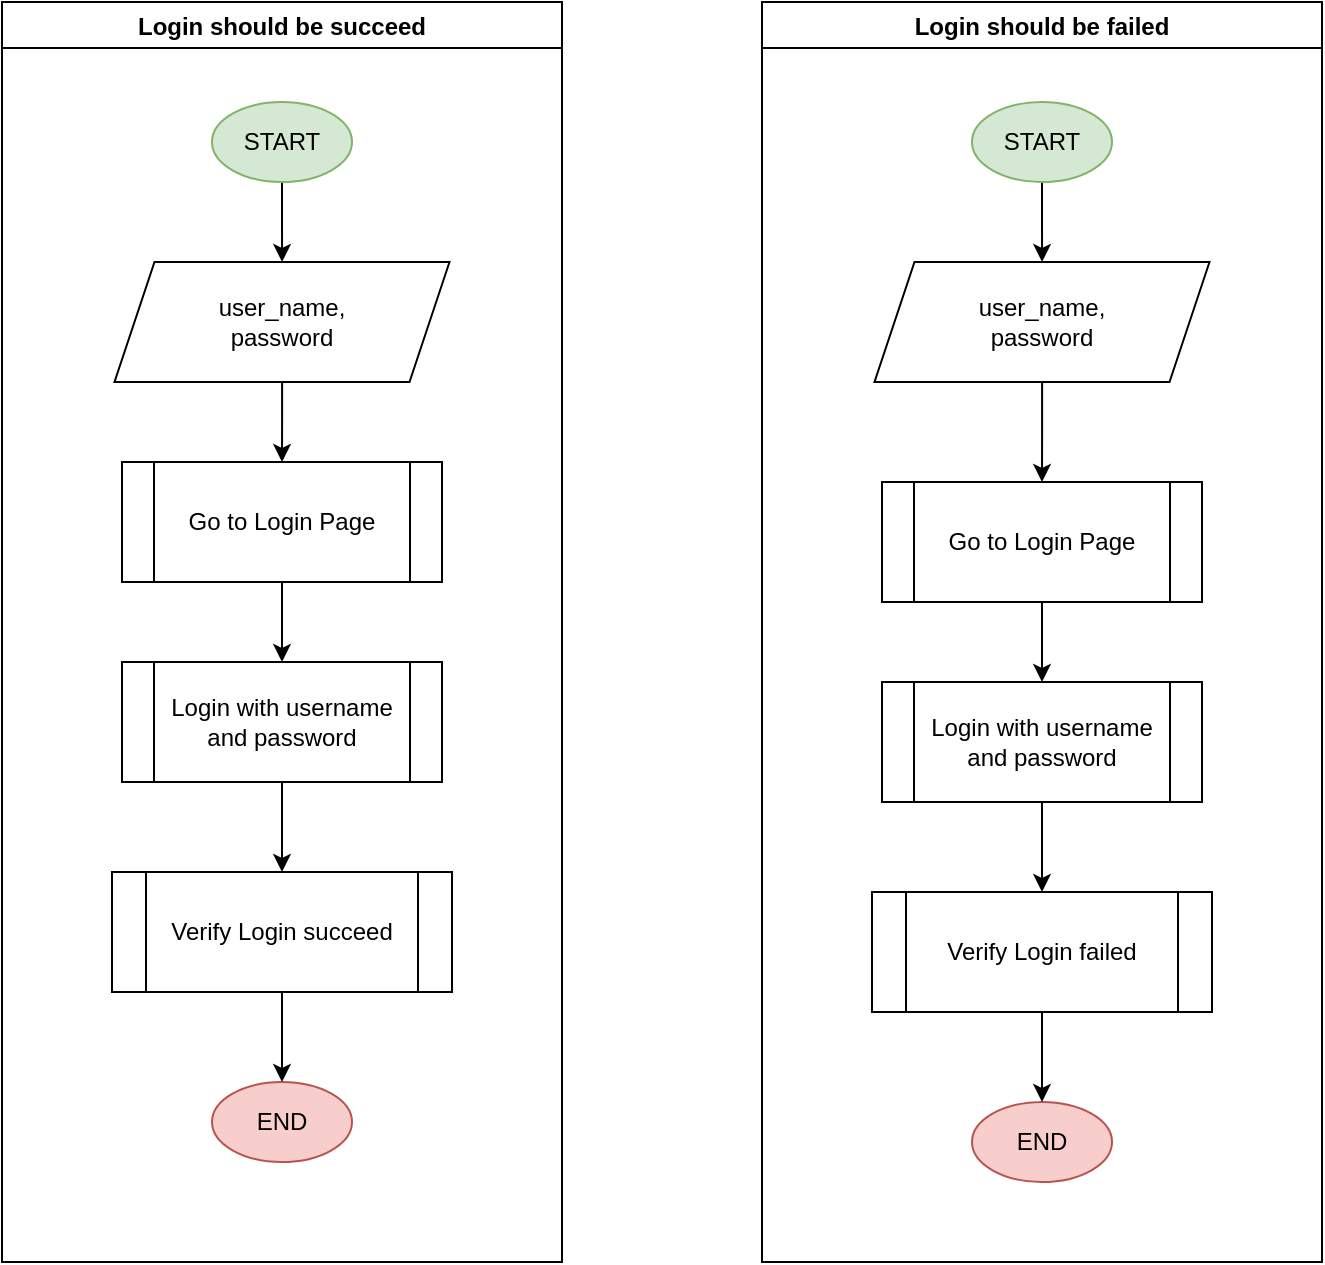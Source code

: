<mxfile version="26.2.2" pages="4">
  <diagram id="C5RBs43oDa-KdzZeNtuy" name="TestLoginPage">
    <mxGraphModel dx="1428" dy="849" grid="1" gridSize="10" guides="1" tooltips="1" connect="1" arrows="1" fold="1" page="1" pageScale="1" pageWidth="827" pageHeight="1169" math="0" shadow="0">
      <root>
        <mxCell id="WIyWlLk6GJQsqaUBKTNV-0" />
        <mxCell id="WIyWlLk6GJQsqaUBKTNV-1" parent="WIyWlLk6GJQsqaUBKTNV-0" />
        <mxCell id="paT-s-Kvc2CBg6IOh5Yx-11" value="Login should be succeed" style="swimlane;" parent="WIyWlLk6GJQsqaUBKTNV-1" vertex="1">
          <mxGeometry x="90" y="150" width="280" height="630" as="geometry">
            <mxRectangle x="90" y="150" width="170" height="30" as="alternateBounds" />
          </mxGeometry>
        </mxCell>
        <mxCell id="Frj14foUB9neqm6k1ZQt-31" style="edgeStyle=orthogonalEdgeStyle;rounded=0;orthogonalLoop=1;jettySize=auto;html=1;exitX=0.5;exitY=1;exitDx=0;exitDy=0;" parent="paT-s-Kvc2CBg6IOh5Yx-11" source="Frj14foUB9neqm6k1ZQt-32" target="Frj14foUB9neqm6k1ZQt-36" edge="1">
          <mxGeometry relative="1" as="geometry" />
        </mxCell>
        <mxCell id="Frj14foUB9neqm6k1ZQt-32" value="START" style="ellipse;whiteSpace=wrap;html=1;spacingLeft=20;spacingBottom=20;spacingTop=20;spacingRight=20;flipV=1;flipH=1;fillColor=#d5e8d4;strokeColor=#82b366;" parent="paT-s-Kvc2CBg6IOh5Yx-11" vertex="1">
          <mxGeometry x="105" y="50" width="70" height="40" as="geometry" />
        </mxCell>
        <mxCell id="v_-yZ1L2A0_ZzSyFJWV6-4" value="" style="edgeStyle=orthogonalEdgeStyle;rounded=0;orthogonalLoop=1;jettySize=auto;html=1;" edge="1" parent="paT-s-Kvc2CBg6IOh5Yx-11" source="Frj14foUB9neqm6k1ZQt-36" target="v_-yZ1L2A0_ZzSyFJWV6-0">
          <mxGeometry relative="1" as="geometry" />
        </mxCell>
        <mxCell id="Frj14foUB9neqm6k1ZQt-36" value="user_name,&lt;div&gt;password&lt;/div&gt;" style="shape=parallelogram;perimeter=parallelogramPerimeter;whiteSpace=wrap;html=1;fixedSize=1;spacingLeft=20;spacingBottom=20;spacingTop=20;spacingRight=20;flipV=1;flipH=1;align=center;" parent="paT-s-Kvc2CBg6IOh5Yx-11" vertex="1">
          <mxGeometry x="56.25" y="130" width="167.5" height="60" as="geometry" />
        </mxCell>
        <mxCell id="Frj14foUB9neqm6k1ZQt-63" value="END" style="ellipse;whiteSpace=wrap;html=1;flipV=1;flipH=1;fillColor=#f8cecc;strokeColor=#b85450;" parent="paT-s-Kvc2CBg6IOh5Yx-11" vertex="1">
          <mxGeometry x="105" y="540" width="70" height="40" as="geometry" />
        </mxCell>
        <mxCell id="v_-yZ1L2A0_ZzSyFJWV6-3" value="" style="edgeStyle=orthogonalEdgeStyle;rounded=0;orthogonalLoop=1;jettySize=auto;html=1;" edge="1" parent="paT-s-Kvc2CBg6IOh5Yx-11" source="v_-yZ1L2A0_ZzSyFJWV6-0" target="v_-yZ1L2A0_ZzSyFJWV6-2">
          <mxGeometry relative="1" as="geometry" />
        </mxCell>
        <UserObject label="Go to Login Page" link="data:page/id,Z0h061LB_hLeDKxROAD5" id="v_-yZ1L2A0_ZzSyFJWV6-0">
          <mxCell style="shape=process;whiteSpace=wrap;html=1;backgroundOutline=1;" vertex="1" parent="paT-s-Kvc2CBg6IOh5Yx-11">
            <mxGeometry x="60" y="230" width="160" height="60" as="geometry" />
          </mxCell>
        </UserObject>
        <mxCell id="v_-yZ1L2A0_ZzSyFJWV6-6" value="" style="edgeStyle=orthogonalEdgeStyle;rounded=0;orthogonalLoop=1;jettySize=auto;html=1;" edge="1" parent="paT-s-Kvc2CBg6IOh5Yx-11" source="v_-yZ1L2A0_ZzSyFJWV6-2" target="v_-yZ1L2A0_ZzSyFJWV6-5">
          <mxGeometry relative="1" as="geometry" />
        </mxCell>
        <UserObject label="Login with user&lt;span style=&quot;color: light-dark(rgb(0, 0, 0), rgb(255, 255, 255)); background-color: transparent;&quot;&gt;name and password&lt;/span&gt;" link="data:page/id,gPqx158SUv1ECmW5isJn" id="v_-yZ1L2A0_ZzSyFJWV6-2">
          <mxCell style="shape=process;whiteSpace=wrap;html=1;backgroundOutline=1;" vertex="1" parent="paT-s-Kvc2CBg6IOh5Yx-11">
            <mxGeometry x="60" y="330" width="160" height="60" as="geometry" />
          </mxCell>
        </UserObject>
        <mxCell id="v_-yZ1L2A0_ZzSyFJWV6-7" value="" style="edgeStyle=orthogonalEdgeStyle;rounded=0;orthogonalLoop=1;jettySize=auto;html=1;" edge="1" parent="paT-s-Kvc2CBg6IOh5Yx-11" source="v_-yZ1L2A0_ZzSyFJWV6-5" target="Frj14foUB9neqm6k1ZQt-63">
          <mxGeometry relative="1" as="geometry" />
        </mxCell>
        <UserObject label="Verify Login succeed" link="data:page/id,0W-6pF-hCqdIpUHCNjrb" id="v_-yZ1L2A0_ZzSyFJWV6-5">
          <mxCell style="shape=process;whiteSpace=wrap;html=1;backgroundOutline=1;" vertex="1" parent="paT-s-Kvc2CBg6IOh5Yx-11">
            <mxGeometry x="55" y="435" width="170" height="60" as="geometry" />
          </mxCell>
        </UserObject>
        <mxCell id="paT-s-Kvc2CBg6IOh5Yx-12" value="Login should be failed" style="swimlane;" parent="WIyWlLk6GJQsqaUBKTNV-1" vertex="1">
          <mxGeometry x="470" y="150" width="280" height="630" as="geometry" />
        </mxCell>
        <mxCell id="paT-s-Kvc2CBg6IOh5Yx-13" style="edgeStyle=orthogonalEdgeStyle;rounded=0;orthogonalLoop=1;jettySize=auto;html=1;exitX=0.5;exitY=1;exitDx=0;exitDy=0;" parent="paT-s-Kvc2CBg6IOh5Yx-12" source="paT-s-Kvc2CBg6IOh5Yx-14" target="paT-s-Kvc2CBg6IOh5Yx-17" edge="1">
          <mxGeometry relative="1" as="geometry" />
        </mxCell>
        <mxCell id="paT-s-Kvc2CBg6IOh5Yx-14" value="START" style="ellipse;whiteSpace=wrap;html=1;spacingLeft=20;spacingBottom=20;spacingTop=20;spacingRight=20;flipV=1;flipH=1;fillColor=#d5e8d4;strokeColor=#82b366;" parent="paT-s-Kvc2CBg6IOh5Yx-12" vertex="1">
          <mxGeometry x="105" y="50" width="70" height="40" as="geometry" />
        </mxCell>
        <mxCell id="v_-yZ1L2A0_ZzSyFJWV6-15" value="" style="edgeStyle=orthogonalEdgeStyle;rounded=0;orthogonalLoop=1;jettySize=auto;html=1;" edge="1" parent="paT-s-Kvc2CBg6IOh5Yx-12" source="paT-s-Kvc2CBg6IOh5Yx-17" target="v_-yZ1L2A0_ZzSyFJWV6-10">
          <mxGeometry relative="1" as="geometry" />
        </mxCell>
        <mxCell id="paT-s-Kvc2CBg6IOh5Yx-17" value="user_name,&lt;div&gt;password&lt;/div&gt;" style="shape=parallelogram;perimeter=parallelogramPerimeter;whiteSpace=wrap;html=1;fixedSize=1;spacingLeft=20;spacingBottom=20;spacingTop=20;spacingRight=20;flipV=1;flipH=1;align=center;" parent="paT-s-Kvc2CBg6IOh5Yx-12" vertex="1">
          <mxGeometry x="56.25" y="130" width="167.5" height="60" as="geometry" />
        </mxCell>
        <mxCell id="v_-yZ1L2A0_ZzSyFJWV6-8" value="END" style="ellipse;whiteSpace=wrap;html=1;flipV=1;flipH=1;fillColor=#f8cecc;strokeColor=#b85450;" vertex="1" parent="paT-s-Kvc2CBg6IOh5Yx-12">
          <mxGeometry x="105" y="550" width="70" height="40" as="geometry" />
        </mxCell>
        <mxCell id="v_-yZ1L2A0_ZzSyFJWV6-9" value="" style="edgeStyle=orthogonalEdgeStyle;rounded=0;orthogonalLoop=1;jettySize=auto;html=1;" edge="1" parent="paT-s-Kvc2CBg6IOh5Yx-12" source="v_-yZ1L2A0_ZzSyFJWV6-10" target="v_-yZ1L2A0_ZzSyFJWV6-12">
          <mxGeometry relative="1" as="geometry" />
        </mxCell>
        <UserObject label="Go to Login Page" link="data:page/id,Z0h061LB_hLeDKxROAD5" id="v_-yZ1L2A0_ZzSyFJWV6-10">
          <mxCell style="shape=process;whiteSpace=wrap;html=1;backgroundOutline=1;" vertex="1" parent="paT-s-Kvc2CBg6IOh5Yx-12">
            <mxGeometry x="60" y="240" width="160" height="60" as="geometry" />
          </mxCell>
        </UserObject>
        <mxCell id="v_-yZ1L2A0_ZzSyFJWV6-11" value="" style="edgeStyle=orthogonalEdgeStyle;rounded=0;orthogonalLoop=1;jettySize=auto;html=1;" edge="1" parent="paT-s-Kvc2CBg6IOh5Yx-12" source="v_-yZ1L2A0_ZzSyFJWV6-12" target="v_-yZ1L2A0_ZzSyFJWV6-14">
          <mxGeometry relative="1" as="geometry" />
        </mxCell>
        <UserObject label="Login with user&lt;span style=&quot;color: light-dark(rgb(0, 0, 0), rgb(255, 255, 255)); background-color: transparent;&quot;&gt;name and password&lt;/span&gt;" link="data:page/id,gPqx158SUv1ECmW5isJn" id="v_-yZ1L2A0_ZzSyFJWV6-12">
          <mxCell style="shape=process;whiteSpace=wrap;html=1;backgroundOutline=1;" vertex="1" parent="paT-s-Kvc2CBg6IOh5Yx-12">
            <mxGeometry x="60" y="340" width="160" height="60" as="geometry" />
          </mxCell>
        </UserObject>
        <mxCell id="v_-yZ1L2A0_ZzSyFJWV6-13" value="" style="edgeStyle=orthogonalEdgeStyle;rounded=0;orthogonalLoop=1;jettySize=auto;html=1;" edge="1" parent="paT-s-Kvc2CBg6IOh5Yx-12" source="v_-yZ1L2A0_ZzSyFJWV6-14" target="v_-yZ1L2A0_ZzSyFJWV6-8">
          <mxGeometry relative="1" as="geometry" />
        </mxCell>
        <UserObject label="Verify Login failed" link="data:page/id,0W-6pF-hCqdIpUHCNjrb" id="v_-yZ1L2A0_ZzSyFJWV6-14">
          <mxCell style="shape=process;whiteSpace=wrap;html=1;backgroundOutline=1;" vertex="1" parent="paT-s-Kvc2CBg6IOh5Yx-12">
            <mxGeometry x="55" y="445" width="170" height="60" as="geometry" />
          </mxCell>
        </UserObject>
      </root>
    </mxGraphModel>
  </diagram>
  <diagram id="Z0h061LB_hLeDKxROAD5" name="Go to Login Page">
    <mxGraphModel dx="242" dy="-267" grid="1" gridSize="10" guides="1" tooltips="1" connect="1" arrows="1" fold="1" page="1" pageScale="1" pageWidth="850" pageHeight="1100" math="0" shadow="0">
      <root>
        <mxCell id="0" />
        <mxCell id="1" parent="0" />
        <mxCell id="V9n42PO4xYY06qKeQcwx-1" value="Go to Login Page" style="swimlane;whiteSpace=wrap;html=1;" parent="1" vertex="1">
          <mxGeometry x="1070" y="1190" width="200" height="390" as="geometry">
            <mxRectangle x="1070" y="1190" width="130" height="30" as="alternateBounds" />
          </mxGeometry>
        </mxCell>
        <mxCell id="KfCLA6_-aQ_eurAZQuuZ-3" value="" style="edgeStyle=orthogonalEdgeStyle;rounded=0;orthogonalLoop=1;jettySize=auto;html=1;entryX=0.5;entryY=0;entryDx=0;entryDy=0;" parent="V9n42PO4xYY06qKeQcwx-1" source="KfCLA6_-aQ_eurAZQuuZ-4" target="KfCLA6_-aQ_eurAZQuuZ-6" edge="1">
          <mxGeometry relative="1" as="geometry">
            <mxPoint x="99.35" y="90" as="targetPoint" />
          </mxGeometry>
        </mxCell>
        <mxCell id="KfCLA6_-aQ_eurAZQuuZ-4" value="" style="ellipse;whiteSpace=wrap;html=1;aspect=fixed;fillColor=#d5e8d4;strokeColor=#82b366;" parent="V9n42PO4xYY06qKeQcwx-1" vertex="1">
          <mxGeometry x="90" y="40" width="20" height="20" as="geometry" />
        </mxCell>
        <mxCell id="KfCLA6_-aQ_eurAZQuuZ-5" value="" style="ellipse;whiteSpace=wrap;html=1;aspect=fixed;fillColor=#f8cecc;strokeColor=#b85450;" parent="V9n42PO4xYY06qKeQcwx-1" vertex="1">
          <mxGeometry x="90" y="350" width="20" height="20" as="geometry" />
        </mxCell>
        <mxCell id="KfCLA6_-aQ_eurAZQuuZ-6" value="Open Browser" style="rounded=0;whiteSpace=wrap;html=1;" parent="V9n42PO4xYY06qKeQcwx-1" vertex="1">
          <mxGeometry x="50" y="90" width="100" height="30" as="geometry" />
        </mxCell>
        <mxCell id="KfCLA6_-aQ_eurAZQuuZ-11" value="" style="edgeStyle=orthogonalEdgeStyle;rounded=0;orthogonalLoop=1;jettySize=auto;html=1;entryX=0.5;entryY=0;entryDx=0;entryDy=0;" parent="V9n42PO4xYY06qKeQcwx-1" target="KfCLA6_-aQ_eurAZQuuZ-12" edge="1">
          <mxGeometry relative="1" as="geometry">
            <mxPoint x="99.35" y="150" as="targetPoint" />
            <mxPoint x="100" y="120" as="sourcePoint" />
          </mxGeometry>
        </mxCell>
        <mxCell id="KfCLA6_-aQ_eurAZQuuZ-12" value="Click Menu button" style="rounded=0;whiteSpace=wrap;html=1;" parent="V9n42PO4xYY06qKeQcwx-1" vertex="1">
          <mxGeometry x="30" y="150" width="140" height="30" as="geometry" />
        </mxCell>
        <mxCell id="KfCLA6_-aQ_eurAZQuuZ-13" value="" style="edgeStyle=orthogonalEdgeStyle;rounded=0;orthogonalLoop=1;jettySize=auto;html=1;entryX=0.5;entryY=0;entryDx=0;entryDy=0;exitX=0.5;exitY=1;exitDx=0;exitDy=0;" parent="V9n42PO4xYY06qKeQcwx-1" source="KfCLA6_-aQ_eurAZQuuZ-12" target="KfCLA6_-aQ_eurAZQuuZ-14" edge="1">
          <mxGeometry relative="1" as="geometry">
            <mxPoint x="99.35" y="210" as="targetPoint" />
            <mxPoint x="100" y="180" as="sourcePoint" />
          </mxGeometry>
        </mxCell>
        <mxCell id="KfCLA6_-aQ_eurAZQuuZ-14" value="Select Login" style="rounded=0;whiteSpace=wrap;html=1;" parent="V9n42PO4xYY06qKeQcwx-1" vertex="1">
          <mxGeometry x="35" y="210" width="130" height="30" as="geometry" />
        </mxCell>
        <mxCell id="KfCLA6_-aQ_eurAZQuuZ-15" value="Wait until Login button is visible" style="rounded=0;whiteSpace=wrap;html=1;" parent="V9n42PO4xYY06qKeQcwx-1" vertex="1">
          <mxGeometry x="40" y="270" width="120" height="50" as="geometry" />
        </mxCell>
        <mxCell id="KfCLA6_-aQ_eurAZQuuZ-16" value="" style="endArrow=classic;html=1;rounded=0;exitX=0.5;exitY=1;exitDx=0;exitDy=0;entryX=0.5;entryY=0;entryDx=0;entryDy=0;" parent="V9n42PO4xYY06qKeQcwx-1" source="KfCLA6_-aQ_eurAZQuuZ-14" target="KfCLA6_-aQ_eurAZQuuZ-15" edge="1">
          <mxGeometry width="50" height="50" relative="1" as="geometry">
            <mxPoint x="90" y="190" as="sourcePoint" />
            <mxPoint x="140" y="140" as="targetPoint" />
          </mxGeometry>
        </mxCell>
        <mxCell id="KfCLA6_-aQ_eurAZQuuZ-17" value="" style="endArrow=classic;html=1;rounded=0;exitX=0.5;exitY=1;exitDx=0;exitDy=0;entryX=0.5;entryY=0;entryDx=0;entryDy=0;" parent="V9n42PO4xYY06qKeQcwx-1" source="KfCLA6_-aQ_eurAZQuuZ-15" target="KfCLA6_-aQ_eurAZQuuZ-5" edge="1">
          <mxGeometry width="50" height="50" relative="1" as="geometry">
            <mxPoint x="90" y="280" as="sourcePoint" />
            <mxPoint x="140" y="230" as="targetPoint" />
          </mxGeometry>
        </mxCell>
      </root>
    </mxGraphModel>
  </diagram>
  <diagram id="gPqx158SUv1ECmW5isJn" name="Login with username and password">
    <mxGraphModel dx="242" dy="-267" grid="1" gridSize="10" guides="1" tooltips="1" connect="1" arrows="1" fold="1" page="1" pageScale="1" pageWidth="850" pageHeight="1100" math="0" shadow="0">
      <root>
        <mxCell id="0" />
        <mxCell id="1" parent="0" />
        <mxCell id="2gsbOL-kBDYE0-4mq7OZ-1" value="Login with username and password" style="swimlane;whiteSpace=wrap;html=1;" parent="1" vertex="1">
          <mxGeometry x="1090" y="1290" width="320" height="430" as="geometry" />
        </mxCell>
        <mxCell id="vcSp1jtxIuiEpWpkRUQz-2" value="" style="ellipse;whiteSpace=wrap;html=1;aspect=fixed;fillColor=#d5e8d4;strokeColor=#82b366;" parent="2gsbOL-kBDYE0-4mq7OZ-1" vertex="1">
          <mxGeometry x="150" y="50" width="20" height="20" as="geometry" />
        </mxCell>
        <mxCell id="vcSp1jtxIuiEpWpkRUQz-3" value="" style="ellipse;whiteSpace=wrap;html=1;aspect=fixed;fillColor=#f8cecc;strokeColor=#b85450;" parent="2gsbOL-kBDYE0-4mq7OZ-1" vertex="1">
          <mxGeometry x="150" y="390" width="20" height="20" as="geometry" />
        </mxCell>
        <mxCell id="vcSp1jtxIuiEpWpkRUQz-5" value="" style="edgeStyle=orthogonalEdgeStyle;rounded=0;orthogonalLoop=1;jettySize=auto;html=1;entryX=0.5;entryY=0;entryDx=0;entryDy=0;exitX=0.5;exitY=1;exitDx=0;exitDy=0;" parent="2gsbOL-kBDYE0-4mq7OZ-1" source="rJ52mBEN8Hwh9v3Ewh2b-1" target="vcSp1jtxIuiEpWpkRUQz-6" edge="1">
          <mxGeometry relative="1" as="geometry">
            <mxPoint x="159.35" y="200" as="targetPoint" />
            <mxPoint x="160" y="170" as="sourcePoint" />
          </mxGeometry>
        </mxCell>
        <mxCell id="vcSp1jtxIuiEpWpkRUQz-6" value="Input username into Username text box" style="rounded=0;whiteSpace=wrap;html=1;" parent="2gsbOL-kBDYE0-4mq7OZ-1" vertex="1">
          <mxGeometry x="90" y="180" width="140" height="40" as="geometry" />
        </mxCell>
        <mxCell id="vcSp1jtxIuiEpWpkRUQz-7" value="" style="edgeStyle=orthogonalEdgeStyle;rounded=0;orthogonalLoop=1;jettySize=auto;html=1;entryX=0.5;entryY=0;entryDx=0;entryDy=0;exitX=0.5;exitY=1;exitDx=0;exitDy=0;" parent="2gsbOL-kBDYE0-4mq7OZ-1" source="vcSp1jtxIuiEpWpkRUQz-6" target="vcSp1jtxIuiEpWpkRUQz-8" edge="1">
          <mxGeometry relative="1" as="geometry">
            <mxPoint x="159.35" y="260" as="targetPoint" />
            <mxPoint x="160" y="230" as="sourcePoint" />
          </mxGeometry>
        </mxCell>
        <mxCell id="vcSp1jtxIuiEpWpkRUQz-8" value="Input password into Password text box" style="rounded=0;whiteSpace=wrap;html=1;" parent="2gsbOL-kBDYE0-4mq7OZ-1" vertex="1">
          <mxGeometry x="95" y="250" width="130" height="40" as="geometry" />
        </mxCell>
        <mxCell id="vcSp1jtxIuiEpWpkRUQz-9" value="Click Login button" style="rounded=0;whiteSpace=wrap;html=1;" parent="2gsbOL-kBDYE0-4mq7OZ-1" vertex="1">
          <mxGeometry x="100" y="320" width="120" height="40" as="geometry" />
        </mxCell>
        <mxCell id="vcSp1jtxIuiEpWpkRUQz-10" value="" style="endArrow=classic;html=1;rounded=0;exitX=0.5;exitY=1;exitDx=0;exitDy=0;entryX=0.5;entryY=0;entryDx=0;entryDy=0;" parent="2gsbOL-kBDYE0-4mq7OZ-1" source="vcSp1jtxIuiEpWpkRUQz-8" target="vcSp1jtxIuiEpWpkRUQz-9" edge="1">
          <mxGeometry width="50" height="50" relative="1" as="geometry">
            <mxPoint x="150" y="240" as="sourcePoint" />
            <mxPoint x="200" y="190" as="targetPoint" />
          </mxGeometry>
        </mxCell>
        <mxCell id="vcSp1jtxIuiEpWpkRUQz-11" value="" style="endArrow=classic;html=1;rounded=0;exitX=0.5;exitY=1;exitDx=0;exitDy=0;entryX=0.5;entryY=0;entryDx=0;entryDy=0;" parent="2gsbOL-kBDYE0-4mq7OZ-1" source="vcSp1jtxIuiEpWpkRUQz-9" target="vcSp1jtxIuiEpWpkRUQz-3" edge="1">
          <mxGeometry width="50" height="50" relative="1" as="geometry">
            <mxPoint x="150" y="330" as="sourcePoint" />
            <mxPoint x="200" y="280" as="targetPoint" />
          </mxGeometry>
        </mxCell>
        <mxCell id="rJ52mBEN8Hwh9v3Ewh2b-1" value="username,&lt;div&gt;password&lt;/div&gt;" style="shape=parallelogram;perimeter=parallelogramPerimeter;whiteSpace=wrap;html=1;fixedSize=1;" parent="2gsbOL-kBDYE0-4mq7OZ-1" vertex="1">
          <mxGeometry x="100" y="100" width="120" height="50" as="geometry" />
        </mxCell>
        <mxCell id="rJ52mBEN8Hwh9v3Ewh2b-2" value="" style="endArrow=classic;html=1;rounded=0;entryX=0.5;entryY=0;entryDx=0;entryDy=0;exitX=0.5;exitY=1;exitDx=0;exitDy=0;" parent="2gsbOL-kBDYE0-4mq7OZ-1" source="vcSp1jtxIuiEpWpkRUQz-2" target="rJ52mBEN8Hwh9v3Ewh2b-1" edge="1">
          <mxGeometry width="50" height="50" relative="1" as="geometry">
            <mxPoint x="160" y="110" as="sourcePoint" />
            <mxPoint x="290" y="150" as="targetPoint" />
          </mxGeometry>
        </mxCell>
      </root>
    </mxGraphModel>
  </diagram>
  <diagram id="0W-6pF-hCqdIpUHCNjrb" name="Verify Login status">
    <mxGraphModel dx="2040" dy="1213" grid="1" gridSize="10" guides="1" tooltips="1" connect="1" arrows="1" fold="1" page="1" pageScale="1" pageWidth="850" pageHeight="1100" math="0" shadow="0">
      <root>
        <mxCell id="0" />
        <mxCell id="1" parent="0" />
        <mxCell id="8IyKhfpXoTUIdmWGL0_H-13" value="Verify Login Failed" style="swimlane;" parent="1" vertex="1">
          <mxGeometry x="90" y="160" width="380" height="380" as="geometry" />
        </mxCell>
        <mxCell id="H1Md6yJJW_feViawJ0uq-8" value="" style="edgeStyle=orthogonalEdgeStyle;rounded=0;orthogonalLoop=1;jettySize=auto;html=1;" parent="8IyKhfpXoTUIdmWGL0_H-13" source="H1Md6yJJW_feViawJ0uq-2" target="H1Md6yJJW_feViawJ0uq-7" edge="1">
          <mxGeometry relative="1" as="geometry" />
        </mxCell>
        <mxCell id="H1Md6yJJW_feViawJ0uq-2" value="" style="ellipse;whiteSpace=wrap;html=1;aspect=fixed;fillColor=#d5e8d4;strokeColor=#82b366;" parent="8IyKhfpXoTUIdmWGL0_H-13" vertex="1">
          <mxGeometry x="85" y="60" width="20" height="20" as="geometry" />
        </mxCell>
        <mxCell id="H1Md6yJJW_feViawJ0uq-3" value="" style="ellipse;whiteSpace=wrap;html=1;aspect=fixed;fillColor=#f8cecc;strokeColor=#b85450;" parent="8IyKhfpXoTUIdmWGL0_H-13" vertex="1">
          <mxGeometry x="85" y="340" width="20" height="20" as="geometry" />
        </mxCell>
        <mxCell id="9Jay4-Tm20dS4LZMPdM5-7" value="" style="edgeStyle=orthogonalEdgeStyle;rounded=0;orthogonalLoop=1;jettySize=auto;html=1;" parent="8IyKhfpXoTUIdmWGL0_H-13" source="H1Md6yJJW_feViawJ0uq-7" target="9Jay4-Tm20dS4LZMPdM5-6" edge="1">
          <mxGeometry relative="1" as="geometry" />
        </mxCell>
        <mxCell id="9Jay4-Tm20dS4LZMPdM5-12" value="Yes" style="edgeLabel;html=1;align=center;verticalAlign=middle;resizable=0;points=[];" parent="9Jay4-Tm20dS4LZMPdM5-7" vertex="1" connectable="0">
          <mxGeometry x="-0.133" relative="1" as="geometry">
            <mxPoint as="offset" />
          </mxGeometry>
        </mxCell>
        <mxCell id="9Jay4-Tm20dS4LZMPdM5-9" value="" style="edgeStyle=orthogonalEdgeStyle;rounded=0;orthogonalLoop=1;jettySize=auto;html=1;" parent="8IyKhfpXoTUIdmWGL0_H-13" source="H1Md6yJJW_feViawJ0uq-7" target="9Jay4-Tm20dS4LZMPdM5-8" edge="1">
          <mxGeometry relative="1" as="geometry" />
        </mxCell>
        <mxCell id="9Jay4-Tm20dS4LZMPdM5-13" value="No" style="edgeLabel;html=1;align=center;verticalAlign=middle;resizable=0;points=[];" parent="9Jay4-Tm20dS4LZMPdM5-9" vertex="1" connectable="0">
          <mxGeometry x="-0.106" y="-1" relative="1" as="geometry">
            <mxPoint as="offset" />
          </mxGeometry>
        </mxCell>
        <mxCell id="H1Md6yJJW_feViawJ0uq-7" value="Login failed&amp;nbsp;&lt;div&gt;message is visible&lt;/div&gt;" style="shape=parallelogram;perimeter=parallelogramPerimeter;whiteSpace=wrap;html=1;fixedSize=1;" parent="8IyKhfpXoTUIdmWGL0_H-13" vertex="1">
          <mxGeometry x="20" y="130" width="150" height="50" as="geometry" />
        </mxCell>
        <mxCell id="9Jay4-Tm20dS4LZMPdM5-6" value="TC Passed" style="whiteSpace=wrap;html=1;" parent="8IyKhfpXoTUIdmWGL0_H-13" vertex="1">
          <mxGeometry x="35" y="250" width="120" height="40" as="geometry" />
        </mxCell>
        <mxCell id="9Jay4-Tm20dS4LZMPdM5-8" value="TC Failed" style="whiteSpace=wrap;html=1;" parent="8IyKhfpXoTUIdmWGL0_H-13" vertex="1">
          <mxGeometry x="240" y="125" width="120" height="60" as="geometry" />
        </mxCell>
        <mxCell id="9Jay4-Tm20dS4LZMPdM5-10" value="" style="endArrow=classic;html=1;rounded=0;exitX=0.5;exitY=1;exitDx=0;exitDy=0;entryX=1;entryY=0.5;entryDx=0;entryDy=0;" parent="8IyKhfpXoTUIdmWGL0_H-13" source="9Jay4-Tm20dS4LZMPdM5-8" target="H1Md6yJJW_feViawJ0uq-3" edge="1">
          <mxGeometry width="50" height="50" relative="1" as="geometry">
            <mxPoint x="140" y="240" as="sourcePoint" />
            <mxPoint x="190" y="190" as="targetPoint" />
            <Array as="points">
              <mxPoint x="300" y="350" />
            </Array>
          </mxGeometry>
        </mxCell>
        <mxCell id="9Jay4-Tm20dS4LZMPdM5-11" value="" style="endArrow=classic;html=1;rounded=0;exitX=0.5;exitY=1;exitDx=0;exitDy=0;entryX=0.5;entryY=0;entryDx=0;entryDy=0;" parent="8IyKhfpXoTUIdmWGL0_H-13" source="9Jay4-Tm20dS4LZMPdM5-6" target="H1Md6yJJW_feViawJ0uq-3" edge="1">
          <mxGeometry width="50" height="50" relative="1" as="geometry">
            <mxPoint x="180" y="290" as="sourcePoint" />
            <mxPoint x="230" y="240" as="targetPoint" />
          </mxGeometry>
        </mxCell>
        <mxCell id="8IyKhfpXoTUIdmWGL0_H-22" value="Verify Login Succeed" style="swimlane;whiteSpace=wrap;html=1;" parent="1" vertex="1">
          <mxGeometry x="620" y="160" width="380" height="380" as="geometry" />
        </mxCell>
        <mxCell id="8IyKhfpXoTUIdmWGL0_H-1" value="" style="edgeStyle=orthogonalEdgeStyle;rounded=0;orthogonalLoop=1;jettySize=auto;html=1;" parent="8IyKhfpXoTUIdmWGL0_H-22" source="8IyKhfpXoTUIdmWGL0_H-2" target="8IyKhfpXoTUIdmWGL0_H-8" edge="1">
          <mxGeometry relative="1" as="geometry" />
        </mxCell>
        <mxCell id="8IyKhfpXoTUIdmWGL0_H-2" value="" style="ellipse;whiteSpace=wrap;html=1;aspect=fixed;fillColor=#d5e8d4;strokeColor=#82b366;" parent="8IyKhfpXoTUIdmWGL0_H-22" vertex="1">
          <mxGeometry x="95" y="60" width="20" height="20" as="geometry" />
        </mxCell>
        <mxCell id="8IyKhfpXoTUIdmWGL0_H-3" value="" style="ellipse;whiteSpace=wrap;html=1;aspect=fixed;fillColor=#f8cecc;strokeColor=#b85450;" parent="8IyKhfpXoTUIdmWGL0_H-22" vertex="1">
          <mxGeometry x="95" y="340" width="20" height="20" as="geometry" />
        </mxCell>
        <mxCell id="8IyKhfpXoTUIdmWGL0_H-4" value="" style="edgeStyle=orthogonalEdgeStyle;rounded=0;orthogonalLoop=1;jettySize=auto;html=1;" parent="8IyKhfpXoTUIdmWGL0_H-22" source="8IyKhfpXoTUIdmWGL0_H-8" target="8IyKhfpXoTUIdmWGL0_H-9" edge="1">
          <mxGeometry relative="1" as="geometry" />
        </mxCell>
        <mxCell id="8IyKhfpXoTUIdmWGL0_H-5" value="Yes" style="edgeLabel;html=1;align=center;verticalAlign=middle;resizable=0;points=[];" parent="8IyKhfpXoTUIdmWGL0_H-4" vertex="1" connectable="0">
          <mxGeometry x="-0.133" relative="1" as="geometry">
            <mxPoint as="offset" />
          </mxGeometry>
        </mxCell>
        <mxCell id="8IyKhfpXoTUIdmWGL0_H-6" value="" style="edgeStyle=orthogonalEdgeStyle;rounded=0;orthogonalLoop=1;jettySize=auto;html=1;" parent="8IyKhfpXoTUIdmWGL0_H-22" source="8IyKhfpXoTUIdmWGL0_H-8" target="8IyKhfpXoTUIdmWGL0_H-10" edge="1">
          <mxGeometry relative="1" as="geometry" />
        </mxCell>
        <mxCell id="8IyKhfpXoTUIdmWGL0_H-7" value="No" style="edgeLabel;html=1;align=center;verticalAlign=middle;resizable=0;points=[];" parent="8IyKhfpXoTUIdmWGL0_H-6" vertex="1" connectable="0">
          <mxGeometry x="-0.106" y="-1" relative="1" as="geometry">
            <mxPoint as="offset" />
          </mxGeometry>
        </mxCell>
        <mxCell id="8IyKhfpXoTUIdmWGL0_H-8" value="&lt;div&gt;Book appointment&amp;nbsp;&lt;/div&gt;&lt;div&gt;button&lt;span style=&quot;background-color: transparent; color: light-dark(rgb(0, 0, 0), rgb(255, 255, 255));&quot;&gt;&amp;nbsp;is visible&lt;/span&gt;&lt;/div&gt;" style="shape=parallelogram;perimeter=parallelogramPerimeter;whiteSpace=wrap;html=1;fixedSize=1;" parent="8IyKhfpXoTUIdmWGL0_H-22" vertex="1">
          <mxGeometry x="30" y="130" width="150" height="50" as="geometry" />
        </mxCell>
        <mxCell id="8IyKhfpXoTUIdmWGL0_H-9" value="TC Passed" style="whiteSpace=wrap;html=1;" parent="8IyKhfpXoTUIdmWGL0_H-22" vertex="1">
          <mxGeometry x="45" y="250" width="120" height="40" as="geometry" />
        </mxCell>
        <mxCell id="8IyKhfpXoTUIdmWGL0_H-10" value="TC Failed" style="whiteSpace=wrap;html=1;" parent="8IyKhfpXoTUIdmWGL0_H-22" vertex="1">
          <mxGeometry x="250" y="125" width="120" height="60" as="geometry" />
        </mxCell>
        <mxCell id="8IyKhfpXoTUIdmWGL0_H-11" value="" style="endArrow=classic;html=1;rounded=0;exitX=0.5;exitY=1;exitDx=0;exitDy=0;entryX=1;entryY=0.5;entryDx=0;entryDy=0;" parent="8IyKhfpXoTUIdmWGL0_H-22" source="8IyKhfpXoTUIdmWGL0_H-10" target="8IyKhfpXoTUIdmWGL0_H-3" edge="1">
          <mxGeometry width="50" height="50" relative="1" as="geometry">
            <mxPoint x="150" y="240" as="sourcePoint" />
            <mxPoint x="200" y="190" as="targetPoint" />
            <Array as="points">
              <mxPoint x="310" y="350" />
            </Array>
          </mxGeometry>
        </mxCell>
        <mxCell id="8IyKhfpXoTUIdmWGL0_H-12" value="" style="endArrow=classic;html=1;rounded=0;exitX=0.5;exitY=1;exitDx=0;exitDy=0;entryX=0.5;entryY=0;entryDx=0;entryDy=0;" parent="8IyKhfpXoTUIdmWGL0_H-22" source="8IyKhfpXoTUIdmWGL0_H-9" target="8IyKhfpXoTUIdmWGL0_H-3" edge="1">
          <mxGeometry width="50" height="50" relative="1" as="geometry">
            <mxPoint x="190" y="290" as="sourcePoint" />
            <mxPoint x="240" y="240" as="targetPoint" />
          </mxGeometry>
        </mxCell>
      </root>
    </mxGraphModel>
  </diagram>
</mxfile>
